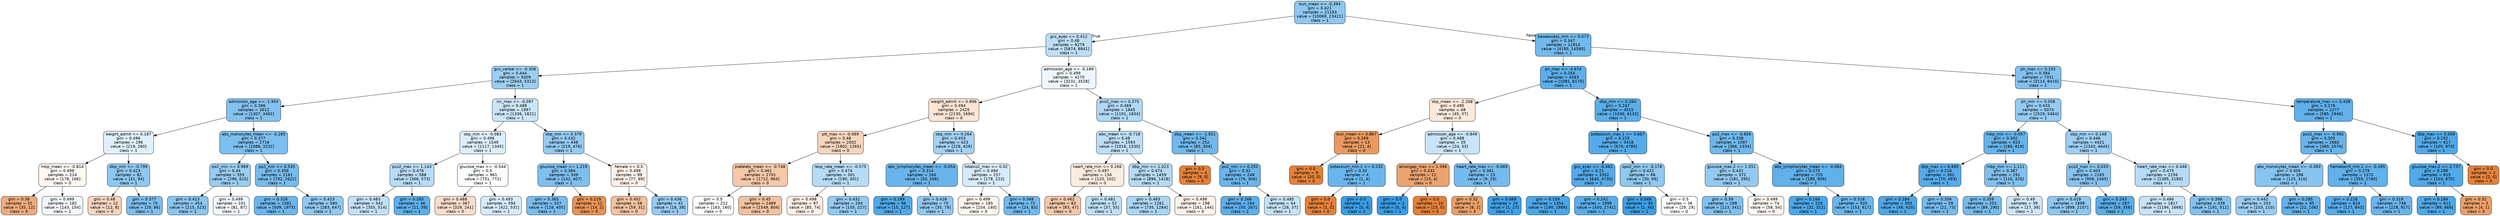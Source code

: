 digraph Tree {
node [shape=box, style="filled, rounded", color="black", fontname="helvetica"] ;
edge [fontname="helvetica"] ;
0 [label="bun_mean <= -0.394\ngini = 0.421\nsamples = 21193\nvalue = [10069, 23421]\nclass = 1", fillcolor="#8ec7f0"] ;
1 [label="gcs_eyes <= 0.412\ngini = 0.48\nsamples = 9279\nvalue = [5874, 8841]\nclass = 1", fillcolor="#bddef6"] ;
0 -> 1 [labeldistance=2.5, labelangle=45, headlabel="True"] ;
2 [label="gcs_verbal <= -0.308\ngini = 0.444\nsamples = 5009\nvalue = [2643, 5313]\nclass = 1", fillcolor="#9bcef2"] ;
1 -> 2 ;
3 [label="admission_age <= -1.954\ngini = 0.396\nsamples = 3012\nvalue = [1307, 3492]\nclass = 1", fillcolor="#83c2ef"] ;
2 -> 3 ;
4 [label="weight_admit <= 0.187\ngini = 0.496\nsamples = 296\nvalue = [219, 260]\nclass = 1", fillcolor="#e0f0fb"] ;
3 -> 4 ;
5 [label="mbp_mean <= -0.814\ngini = 0.499\nsamples = 214\nvalue = [178, 166]\nclass = 0", fillcolor="#fdf7f2"] ;
4 -> 5 ;
6 [label="gini = 0.38\nsamples = 32\nvalue = [35, 12]\nclass = 0", fillcolor="#eeac7d"] ;
5 -> 6 ;
7 [label="gini = 0.499\nsamples = 182\nvalue = [143, 154]\nclass = 1", fillcolor="#f1f8fd"] ;
5 -> 7 ;
8 [label="dbp_min <= -0.799\ngini = 0.423\nsamples = 82\nvalue = [41, 94]\nclass = 1", fillcolor="#8fc8f0"] ;
4 -> 8 ;
9 [label="gini = 0.48\nsamples = 12\nvalue = [12, 8]\nclass = 0", fillcolor="#f6d5bd"] ;
8 -> 9 ;
10 [label="gini = 0.377\nsamples = 70\nvalue = [29, 86]\nclass = 1", fillcolor="#7cbeee"] ;
8 -> 10 ;
11 [label="abs_monocytes_mean <= -0.285\ngini = 0.377\nsamples = 2716\nvalue = [1088, 3232]\nclass = 1", fillcolor="#7cbeee"] ;
3 -> 11 ;
12 [label="po2_min <= 0.969\ngini = 0.44\nsamples = 555\nvalue = [296, 610]\nclass = 1", fillcolor="#99cdf2"] ;
11 -> 12 ;
13 [label="gini = 0.413\nsamples = 454\nvalue = [215, 523]\nclass = 1", fillcolor="#8ac5f0"] ;
12 -> 13 ;
14 [label="gini = 0.499\nsamples = 101\nvalue = [81, 87]\nclass = 1", fillcolor="#f1f8fd"] ;
12 -> 14 ;
15 [label="po2_min <= 0.535\ngini = 0.356\nsamples = 2161\nvalue = [792, 2622]\nclass = 1", fillcolor="#75bbed"] ;
11 -> 15 ;
16 [label="gini = 0.326\nsamples = 1581\nvalue = [509, 1975]\nclass = 1", fillcolor="#6cb6ec"] ;
15 -> 16 ;
17 [label="gini = 0.423\nsamples = 580\nvalue = [283, 647]\nclass = 1", fillcolor="#90c8f0"] ;
15 -> 17 ;
18 [label="inr_max <= -0.097\ngini = 0.488\nsamples = 1997\nvalue = [1336, 1821]\nclass = 1", fillcolor="#cae5f8"] ;
2 -> 18 ;
19 [label="sbp_min <= -0.083\ngini = 0.496\nsamples = 1549\nvalue = [1117, 1345]\nclass = 1", fillcolor="#ddeefb"] ;
18 -> 19 ;
20 [label="pco2_max <= 1.143\ngini = 0.476\nsamples = 588\nvalue = [366, 573]\nclass = 1", fillcolor="#b7dcf6"] ;
19 -> 20 ;
21 [label="gini = 0.483\nsamples = 542\nvalue = [355, 514]\nclass = 1", fillcolor="#c2e1f7"] ;
20 -> 21 ;
22 [label="gini = 0.265\nsamples = 46\nvalue = [11, 59]\nclass = 1", fillcolor="#5eafea"] ;
20 -> 22 ;
23 [label="glucose_max <= -0.544\ngini = 0.5\nsamples = 961\nvalue = [751, 772]\nclass = 1", fillcolor="#fafcfe"] ;
19 -> 23 ;
24 [label="gini = 0.488\nsamples = 367\nvalue = [329, 241]\nclass = 0", fillcolor="#f8ddca"] ;
23 -> 24 ;
25 [label="gini = 0.493\nsamples = 594\nvalue = [422, 531]\nclass = 1", fillcolor="#d6ebfa"] ;
23 -> 25 ;
26 [label="sbp_min <= 0.379\ngini = 0.432\nsamples = 448\nvalue = [219, 476]\nclass = 1", fillcolor="#94caf1"] ;
18 -> 26 ;
27 [label="glucose_mean <= 1.219\ngini = 0.384\nsamples = 349\nvalue = [142, 407]\nclass = 1", fillcolor="#7ebfee"] ;
26 -> 27 ;
28 [label="gini = 0.365\nsamples = 337\nvalue = [128, 405]\nclass = 1", fillcolor="#78bced"] ;
27 -> 28 ;
29 [label="gini = 0.219\nsamples = 12\nvalue = [14, 2]\nclass = 0", fillcolor="#e99355"] ;
27 -> 29 ;
30 [label="female <= 0.5\ngini = 0.498\nsamples = 99\nvalue = [77, 69]\nclass = 0", fillcolor="#fcf2ea"] ;
26 -> 30 ;
31 [label="gini = 0.452\nsamples = 58\nvalue = [59, 31]\nclass = 0", fillcolor="#f3c3a1"] ;
30 -> 31 ;
32 [label="gini = 0.436\nsamples = 41\nvalue = [18, 38]\nclass = 1", fillcolor="#97cbf1"] ;
30 -> 32 ;
33 [label="admission_age <= -0.189\ngini = 0.499\nsamples = 4270\nvalue = [3231, 3528]\nclass = 1", fillcolor="#eef7fd"] ;
1 -> 33 ;
34 [label="weight_admit <= 0.896\ngini = 0.494\nsamples = 2425\nvalue = [2130, 1694]\nclass = 0", fillcolor="#fae5d6"] ;
33 -> 34 ;
35 [label="ptt_max <= -0.069\ngini = 0.48\nsamples = 2002\nvalue = [1902, 1265]\nclass = 0", fillcolor="#f6d5bd"] ;
34 -> 35 ;
36 [label="platelets_mean <= -0.748\ngini = 0.461\nsamples = 1701\nvalue = [1712, 964]\nclass = 0", fillcolor="#f4c8a8"] ;
35 -> 36 ;
37 [label="gini = 0.5\nsamples = 212\nvalue = [163, 160]\nclass = 0", fillcolor="#fffdfb"] ;
36 -> 37 ;
38 [label="gini = 0.45\nsamples = 1489\nvalue = [1549, 804]\nclass = 0", fillcolor="#f2c2a0"] ;
36 -> 38 ;
39 [label="resp_rate_mean <= -0.575\ngini = 0.474\nsamples = 301\nvalue = [190, 301]\nclass = 1", fillcolor="#b6dbf5"] ;
35 -> 39 ;
40 [label="gini = 0.498\nsamples = 97\nvalue = [85, 74]\nclass = 0", fillcolor="#fcefe5"] ;
39 -> 40 ;
41 [label="gini = 0.432\nsamples = 204\nvalue = [105, 227]\nclass = 1", fillcolor="#95caf1"] ;
39 -> 41 ;
42 [label="sbp_min <= 0.264\ngini = 0.453\nsamples = 423\nvalue = [228, 429]\nclass = 1", fillcolor="#a2d1f3"] ;
34 -> 42 ;
43 [label="abs_lymphocytes_mean <= -0.054\ngini = 0.314\nsamples = 166\nvalue = [50, 206]\nclass = 1", fillcolor="#69b5eb"] ;
42 -> 43 ;
44 [label="gini = 0.189\nsamples = 96\nvalue = [15, 127]\nclass = 1", fillcolor="#50a9e8"] ;
43 -> 44 ;
45 [label="gini = 0.426\nsamples = 70\nvalue = [35, 79]\nclass = 1", fillcolor="#91c8f1"] ;
43 -> 45 ;
46 [label="totalco2_max <= 0.02\ngini = 0.494\nsamples = 257\nvalue = [178, 223]\nclass = 1", fillcolor="#d7ebfa"] ;
42 -> 46 ;
47 [label="gini = 0.499\nsamples = 185\nvalue = [154, 140]\nclass = 0", fillcolor="#fdf4ed"] ;
46 -> 47 ;
48 [label="gini = 0.348\nsamples = 72\nvalue = [24, 83]\nclass = 1", fillcolor="#72b9ed"] ;
46 -> 48 ;
49 [label="pco2_max <= 0.375\ngini = 0.469\nsamples = 1845\nvalue = [1101, 1834]\nclass = 1", fillcolor="#b0d8f5"] ;
33 -> 49 ;
50 [label="wbc_mean <= -0.718\ngini = 0.48\nsamples = 1593\nvalue = [1016, 1530]\nclass = 1", fillcolor="#bcdef6"] ;
49 -> 50 ;
51 [label="heart_rate_min <= 0.266\ngini = 0.497\nsamples = 134\nvalue = [120, 102]\nclass = 0", fillcolor="#fbece1"] ;
50 -> 51 ;
52 [label="gini = 0.462\nsamples = 82\nvalue = [83, 47]\nclass = 0", fillcolor="#f4c8a9"] ;
51 -> 52 ;
53 [label="gini = 0.481\nsamples = 52\nvalue = [37, 55]\nclass = 1", fillcolor="#bedff6"] ;
51 -> 53 ;
54 [label="dbp_min <= 1.023\ngini = 0.474\nsamples = 1459\nvalue = [896, 1428]\nclass = 1", fillcolor="#b5daf5"] ;
50 -> 54 ;
55 [label="gini = 0.463\nsamples = 1261\nvalue = [735, 1284]\nclass = 1", fillcolor="#aad5f4"] ;
54 -> 55 ;
56 [label="gini = 0.498\nsamples = 198\nvalue = [161, 144]\nclass = 0", fillcolor="#fcf2ea"] ;
54 -> 56 ;
57 [label="dbp_mean <= -1.921\ngini = 0.342\nsamples = 252\nvalue = [85, 304]\nclass = 1", fillcolor="#70b8ec"] ;
49 -> 57 ;
58 [label="gini = 0.0\nsamples = 4\nvalue = [9, 0]\nclass = 0", fillcolor="#e58139"] ;
57 -> 58 ;
59 [label="po2_min <= 0.252\ngini = 0.32\nsamples = 248\nvalue = [76, 304]\nclass = 1", fillcolor="#6ab6ec"] ;
57 -> 59 ;
60 [label="gini = 0.266\nsamples = 204\nvalue = [50, 267]\nclass = 1", fillcolor="#5eafea"] ;
59 -> 60 ;
61 [label="gini = 0.485\nsamples = 44\nvalue = [26, 37]\nclass = 1", fillcolor="#c4e2f7"] ;
59 -> 61 ;
62 [label="baseexcess_min <= 0.073\ngini = 0.347\nsamples = 11914\nvalue = [4195, 14580]\nclass = 1", fillcolor="#72b9ec"] ;
0 -> 62 [labeldistance=2.5, labelangle=-45, headlabel="False"] ;
63 [label="ph_max <= -4.674\ngini = 0.254\nsamples = 4563\nvalue = [1081, 6170]\nclass = 1", fillcolor="#5caeea"] ;
62 -> 63 ;
64 [label="sbp_mean <= -2.268\ngini = 0.495\nsamples = 48\nvalue = [45, 37]\nclass = 0", fillcolor="#fae9dc"] ;
63 -> 64 ;
65 [label="bun_mean <= 0.867\ngini = 0.269\nsamples = 13\nvalue = [21, 4]\nclass = 0", fillcolor="#ea995f"] ;
64 -> 65 ;
66 [label="gini = 0.0\nsamples = 9\nvalue = [20, 0]\nclass = 0", fillcolor="#e58139"] ;
65 -> 66 ;
67 [label="potassium_min.1 <= 0.232\ngini = 0.32\nsamples = 4\nvalue = [1, 4]\nclass = 1", fillcolor="#6ab6ec"] ;
65 -> 67 ;
68 [label="gini = 0.0\nsamples = 1\nvalue = [1, 0]\nclass = 0", fillcolor="#e58139"] ;
67 -> 68 ;
69 [label="gini = 0.0\nsamples = 3\nvalue = [0, 4]\nclass = 1", fillcolor="#399de5"] ;
67 -> 69 ;
70 [label="admission_age <= -0.849\ngini = 0.488\nsamples = 35\nvalue = [24, 33]\nclass = 1", fillcolor="#c9e4f8"] ;
64 -> 70 ;
71 [label="aniongap_max <= 1.396\ngini = 0.332\nsamples = 12\nvalue = [15, 4]\nclass = 0", fillcolor="#eca36e"] ;
70 -> 71 ;
72 [label="gini = 0.0\nsamples = 2\nvalue = [0, 4]\nclass = 1", fillcolor="#399de5"] ;
71 -> 72 ;
73 [label="gini = 0.0\nsamples = 10\nvalue = [15, 0]\nclass = 0", fillcolor="#e58139"] ;
71 -> 73 ;
74 [label="heart_rate_max <= -0.069\ngini = 0.361\nsamples = 23\nvalue = [9, 29]\nclass = 1", fillcolor="#76bbed"] ;
70 -> 74 ;
75 [label="gini = 0.32\nsamples = 7\nvalue = [8, 2]\nclass = 0", fillcolor="#eca06a"] ;
74 -> 75 ;
76 [label="gini = 0.069\nsamples = 16\nvalue = [1, 27]\nclass = 1", fillcolor="#40a1e6"] ;
74 -> 76 ;
77 [label="dbp_min <= 0.264\ngini = 0.247\nsamples = 4515\nvalue = [1036, 6133]\nclass = 1", fillcolor="#5aaee9"] ;
63 -> 77 ;
78 [label="potassium_max.1 <= 3.667\ngini = 0.215\nsamples = 3418\nvalue = [670, 4799]\nclass = 1", fillcolor="#55abe9"] ;
77 -> 78 ;
79 [label="gcs_eyes <= -0.461\ngini = 0.21\nsamples = 3352\nvalue = [640, 4730]\nclass = 1", fillcolor="#54aae9"] ;
78 -> 79 ;
80 [label="gini = 0.159\nsamples = 1354\nvalue = [190, 1989]\nclass = 1", fillcolor="#4ca6e7"] ;
79 -> 80 ;
81 [label="gini = 0.242\nsamples = 1998\nvalue = [450, 2741]\nclass = 1", fillcolor="#5aade9"] ;
79 -> 81 ;
82 [label="spo2_min <= -0.178\ngini = 0.422\nsamples = 66\nvalue = [30, 69]\nclass = 1", fillcolor="#8fc8f0"] ;
78 -> 82 ;
83 [label="gini = 0.048\nsamples = 30\nvalue = [1, 40]\nclass = 1", fillcolor="#3e9fe6"] ;
82 -> 83 ;
84 [label="gini = 0.5\nsamples = 36\nvalue = [29, 29]\nclass = 0", fillcolor="#ffffff"] ;
82 -> 84 ;
85 [label="po2_max <= -0.856\ngini = 0.338\nsamples = 1097\nvalue = [366, 1334]\nclass = 1", fillcolor="#6fb8ec"] ;
77 -> 85 ;
86 [label="glucose_max.2 <= 1.551\ngini = 0.431\nsamples = 372\nvalue = [181, 395]\nclass = 1", fillcolor="#94caf1"] ;
85 -> 86 ;
87 [label="gini = 0.39\nsamples = 298\nvalue = [123, 341]\nclass = 1", fillcolor="#80c0ee"] ;
86 -> 87 ;
88 [label="gini = 0.499\nsamples = 74\nvalue = [58, 54]\nclass = 0", fillcolor="#fdf6f1"] ;
86 -> 88 ;
89 [label="abs_lymphocytes_mean <= -0.064\ngini = 0.275\nsamples = 725\nvalue = [185, 939]\nclass = 1", fillcolor="#60b0ea"] ;
85 -> 89 ;
90 [label="gini = 0.164\nsamples = 220\nvalue = [32, 322]\nclass = 1", fillcolor="#4da7e8"] ;
89 -> 90 ;
91 [label="gini = 0.318\nsamples = 505\nvalue = [153, 617]\nclass = 1", fillcolor="#6ab5eb"] ;
89 -> 91 ;
92 [label="ph_max <= 0.152\ngini = 0.394\nsamples = 7351\nvalue = [3114, 8410]\nclass = 1", fillcolor="#82c1ef"] ;
62 -> 92 ;
93 [label="ph_min <= 0.058\ngini = 0.433\nsamples = 5074\nvalue = [2529, 5464]\nclass = 1", fillcolor="#95caf1"] ;
92 -> 93 ;
94 [label="mbp_min <= -0.057\ngini = 0.302\nsamples = 653\nvalue = [186, 819]\nclass = 1", fillcolor="#66b3eb"] ;
93 -> 94 ;
95 [label="dbp_max <= 0.895\ngini = 0.218\nsamples = 362\nvalue = [70, 493]\nclass = 1", fillcolor="#55abe9"] ;
94 -> 95 ;
96 [label="gini = 0.184\nsamples = 303\nvalue = [48, 420]\nclass = 1", fillcolor="#50a8e8"] ;
95 -> 96 ;
97 [label="gini = 0.356\nsamples = 59\nvalue = [22, 73]\nclass = 1", fillcolor="#75bbed"] ;
95 -> 97 ;
98 [label="mbp_min <= 1.111\ngini = 0.387\nsamples = 291\nvalue = [116, 326]\nclass = 1", fillcolor="#7fc0ee"] ;
94 -> 98 ;
99 [label="gini = 0.359\nsamples = 252\nvalue = [89, 290]\nclass = 1", fillcolor="#76bbed"] ;
98 -> 99 ;
100 [label="gini = 0.49\nsamples = 39\nvalue = [27, 36]\nclass = 1", fillcolor="#cee6f8"] ;
98 -> 100 ;
101 [label="sbp_min <= 0.148\ngini = 0.446\nsamples = 4421\nvalue = [2343, 4645]\nclass = 1", fillcolor="#9dcef2"] ;
93 -> 101 ;
102 [label="pco2_max <= 0.033\ngini = 0.403\nsamples = 2165\nvalue = [958, 2465]\nclass = 1", fillcolor="#86c3ef"] ;
101 -> 102 ;
103 [label="gini = 0.419\nsamples = 1898\nvalue = [899, 2107]\nclass = 1", fillcolor="#8dc7f0"] ;
102 -> 103 ;
104 [label="gini = 0.243\nsamples = 267\nvalue = [59, 358]\nclass = 1", fillcolor="#5aade9"] ;
102 -> 104 ;
105 [label="heart_rate_max <= 0.446\ngini = 0.475\nsamples = 2256\nvalue = [1385, 2180]\nclass = 1", fillcolor="#b7dbf6"] ;
101 -> 105 ;
106 [label="gini = 0.486\nsamples = 1817\nvalue = [1194, 1668]\nclass = 1", fillcolor="#c7e3f8"] ;
105 -> 106 ;
107 [label="gini = 0.396\nsamples = 439\nvalue = [191, 512]\nclass = 1", fillcolor="#83c2ef"] ;
105 -> 107 ;
108 [label="temperature_max <= 0.438\ngini = 0.276\nsamples = 2277\nvalue = [585, 2946]\nclass = 1", fillcolor="#60b0ea"] ;
92 -> 108 ;
109 [label="pco2_max <= -0.992\ngini = 0.305\nsamples = 1660\nvalue = [480, 2076]\nclass = 1", fillcolor="#67b4eb"] ;
108 -> 109 ;
110 [label="abs_monocytes_mean <= -0.083\ngini = 0.406\nsamples = 288\nvalue = [125, 316]\nclass = 1", fillcolor="#87c4ef"] ;
109 -> 110 ;
111 [label="gini = 0.442\nsamples = 203\nvalue = [103, 210]\nclass = 1", fillcolor="#9acdf2"] ;
110 -> 111 ;
112 [label="gini = 0.285\nsamples = 85\nvalue = [22, 106]\nclass = 1", fillcolor="#62b1ea"] ;
110 -> 112 ;
113 [label="hematocrit_min.1 <= -0.395\ngini = 0.279\nsamples = 1372\nvalue = [355, 1760]\nclass = 1", fillcolor="#61b1ea"] ;
109 -> 113 ;
114 [label="gini = 0.228\nsamples = 624\nvalue = [127, 843]\nclass = 1", fillcolor="#57ace9"] ;
113 -> 114 ;
115 [label="gini = 0.319\nsamples = 748\nvalue = [228, 917]\nclass = 1", fillcolor="#6ab5eb"] ;
113 -> 115 ;
116 [label="dbp_max <= 5.009\ngini = 0.192\nsamples = 617\nvalue = [105, 870]\nclass = 1", fillcolor="#51a9e8"] ;
108 -> 116 ;
117 [label="glucose_max.2 <= 2.737\ngini = 0.189\nsamples = 615\nvalue = [103, 870]\nclass = 1", fillcolor="#50a9e8"] ;
116 -> 117 ;
118 [label="gini = 0.184\nsamples = 612\nvalue = [99, 869]\nclass = 1", fillcolor="#50a8e8"] ;
117 -> 118 ;
119 [label="gini = 0.32\nsamples = 3\nvalue = [4, 1]\nclass = 0", fillcolor="#eca06a"] ;
117 -> 119 ;
120 [label="gini = 0.0\nsamples = 2\nvalue = [2, 0]\nclass = 0", fillcolor="#e58139"] ;
116 -> 120 ;
}